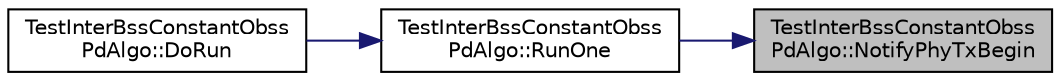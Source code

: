 digraph "TestInterBssConstantObssPdAlgo::NotifyPhyTxBegin"
{
 // LATEX_PDF_SIZE
  edge [fontname="Helvetica",fontsize="10",labelfontname="Helvetica",labelfontsize="10"];
  node [fontname="Helvetica",fontsize="10",shape=record];
  rankdir="RL";
  Node1 [label="TestInterBssConstantObss\lPdAlgo::NotifyPhyTxBegin",height=0.2,width=0.4,color="black", fillcolor="grey75", style="filled", fontcolor="black",tooltip="Notify Phy transmit begin."];
  Node1 -> Node2 [dir="back",color="midnightblue",fontsize="10",style="solid",fontname="Helvetica"];
  Node2 [label="TestInterBssConstantObss\lPdAlgo::RunOne",height=0.2,width=0.4,color="black", fillcolor="white", style="filled",URL="$class_test_inter_bss_constant_obss_pd_algo.html#a1d52c1dd60b72b32b4a87f6933d81992",tooltip="Run one function."];
  Node2 -> Node3 [dir="back",color="midnightblue",fontsize="10",style="solid",fontname="Helvetica"];
  Node3 [label="TestInterBssConstantObss\lPdAlgo::DoRun",height=0.2,width=0.4,color="black", fillcolor="white", style="filled",URL="$class_test_inter_bss_constant_obss_pd_algo.html#afa56c796f4bf1e721232f43b672ba259",tooltip="Implementation to actually run this TestCase."];
}
